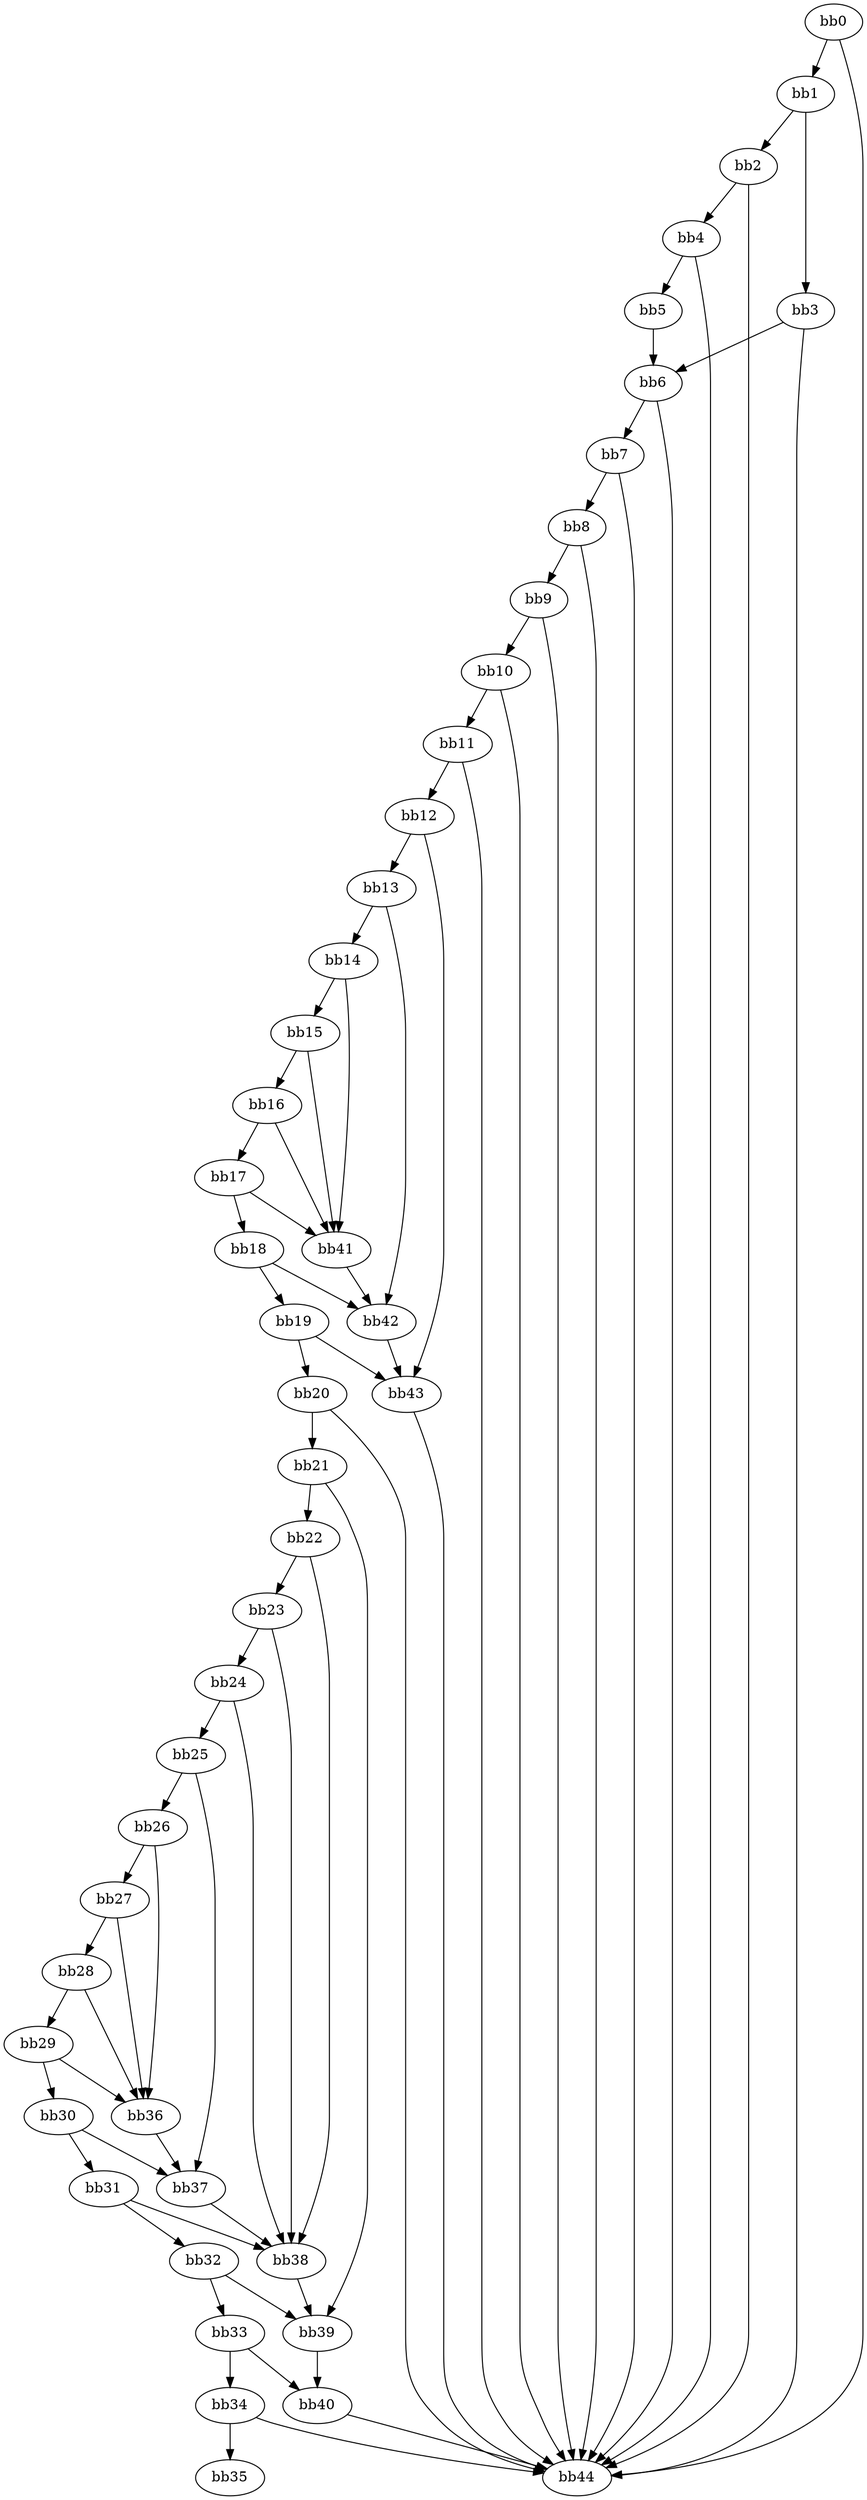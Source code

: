 digraph {
    0 [ label = "bb0\l" ]
    1 [ label = "bb1\l" ]
    2 [ label = "bb2\l" ]
    3 [ label = "bb3\l" ]
    4 [ label = "bb4\l" ]
    5 [ label = "bb5\l" ]
    6 [ label = "bb6\l" ]
    7 [ label = "bb7\l" ]
    8 [ label = "bb8\l" ]
    9 [ label = "bb9\l" ]
    10 [ label = "bb10\l" ]
    11 [ label = "bb11\l" ]
    12 [ label = "bb12\l" ]
    13 [ label = "bb13\l" ]
    14 [ label = "bb14\l" ]
    15 [ label = "bb15\l" ]
    16 [ label = "bb16\l" ]
    17 [ label = "bb17\l" ]
    18 [ label = "bb18\l" ]
    19 [ label = "bb19\l" ]
    20 [ label = "bb20\l" ]
    21 [ label = "bb21\l" ]
    22 [ label = "bb22\l" ]
    23 [ label = "bb23\l" ]
    24 [ label = "bb24\l" ]
    25 [ label = "bb25\l" ]
    26 [ label = "bb26\l" ]
    27 [ label = "bb27\l" ]
    28 [ label = "bb28\l" ]
    29 [ label = "bb29\l" ]
    30 [ label = "bb30\l" ]
    31 [ label = "bb31\l" ]
    32 [ label = "bb32\l" ]
    33 [ label = "bb33\l" ]
    34 [ label = "bb34\l" ]
    35 [ label = "bb35\l" ]
    36 [ label = "bb36\l" ]
    37 [ label = "bb37\l" ]
    38 [ label = "bb38\l" ]
    39 [ label = "bb39\l" ]
    40 [ label = "bb40\l" ]
    41 [ label = "bb41\l" ]
    42 [ label = "bb42\l" ]
    43 [ label = "bb43\l" ]
    44 [ label = "bb44\l" ]
    0 -> 1 [ ]
    0 -> 44 [ ]
    1 -> 2 [ ]
    1 -> 3 [ ]
    2 -> 4 [ ]
    2 -> 44 [ ]
    3 -> 6 [ ]
    3 -> 44 [ ]
    4 -> 5 [ ]
    4 -> 44 [ ]
    5 -> 6 [ ]
    6 -> 7 [ ]
    6 -> 44 [ ]
    7 -> 8 [ ]
    7 -> 44 [ ]
    8 -> 9 [ ]
    8 -> 44 [ ]
    9 -> 10 [ ]
    9 -> 44 [ ]
    10 -> 11 [ ]
    10 -> 44 [ ]
    11 -> 12 [ ]
    11 -> 44 [ ]
    12 -> 13 [ ]
    12 -> 43 [ ]
    13 -> 14 [ ]
    13 -> 42 [ ]
    14 -> 15 [ ]
    14 -> 41 [ ]
    15 -> 16 [ ]
    15 -> 41 [ ]
    16 -> 17 [ ]
    16 -> 41 [ ]
    17 -> 18 [ ]
    17 -> 41 [ ]
    18 -> 19 [ ]
    18 -> 42 [ ]
    19 -> 20 [ ]
    19 -> 43 [ ]
    20 -> 21 [ ]
    20 -> 44 [ ]
    21 -> 22 [ ]
    21 -> 39 [ ]
    22 -> 23 [ ]
    22 -> 38 [ ]
    23 -> 24 [ ]
    23 -> 38 [ ]
    24 -> 25 [ ]
    24 -> 38 [ ]
    25 -> 26 [ ]
    25 -> 37 [ ]
    26 -> 27 [ ]
    26 -> 36 [ ]
    27 -> 28 [ ]
    27 -> 36 [ ]
    28 -> 29 [ ]
    28 -> 36 [ ]
    29 -> 30 [ ]
    29 -> 36 [ ]
    30 -> 31 [ ]
    30 -> 37 [ ]
    31 -> 32 [ ]
    31 -> 38 [ ]
    32 -> 33 [ ]
    32 -> 39 [ ]
    33 -> 34 [ ]
    33 -> 40 [ ]
    34 -> 35 [ ]
    34 -> 44 [ ]
    36 -> 37 [ ]
    37 -> 38 [ ]
    38 -> 39 [ ]
    39 -> 40 [ ]
    40 -> 44 [ ]
    41 -> 42 [ ]
    42 -> 43 [ ]
    43 -> 44 [ ]
}

